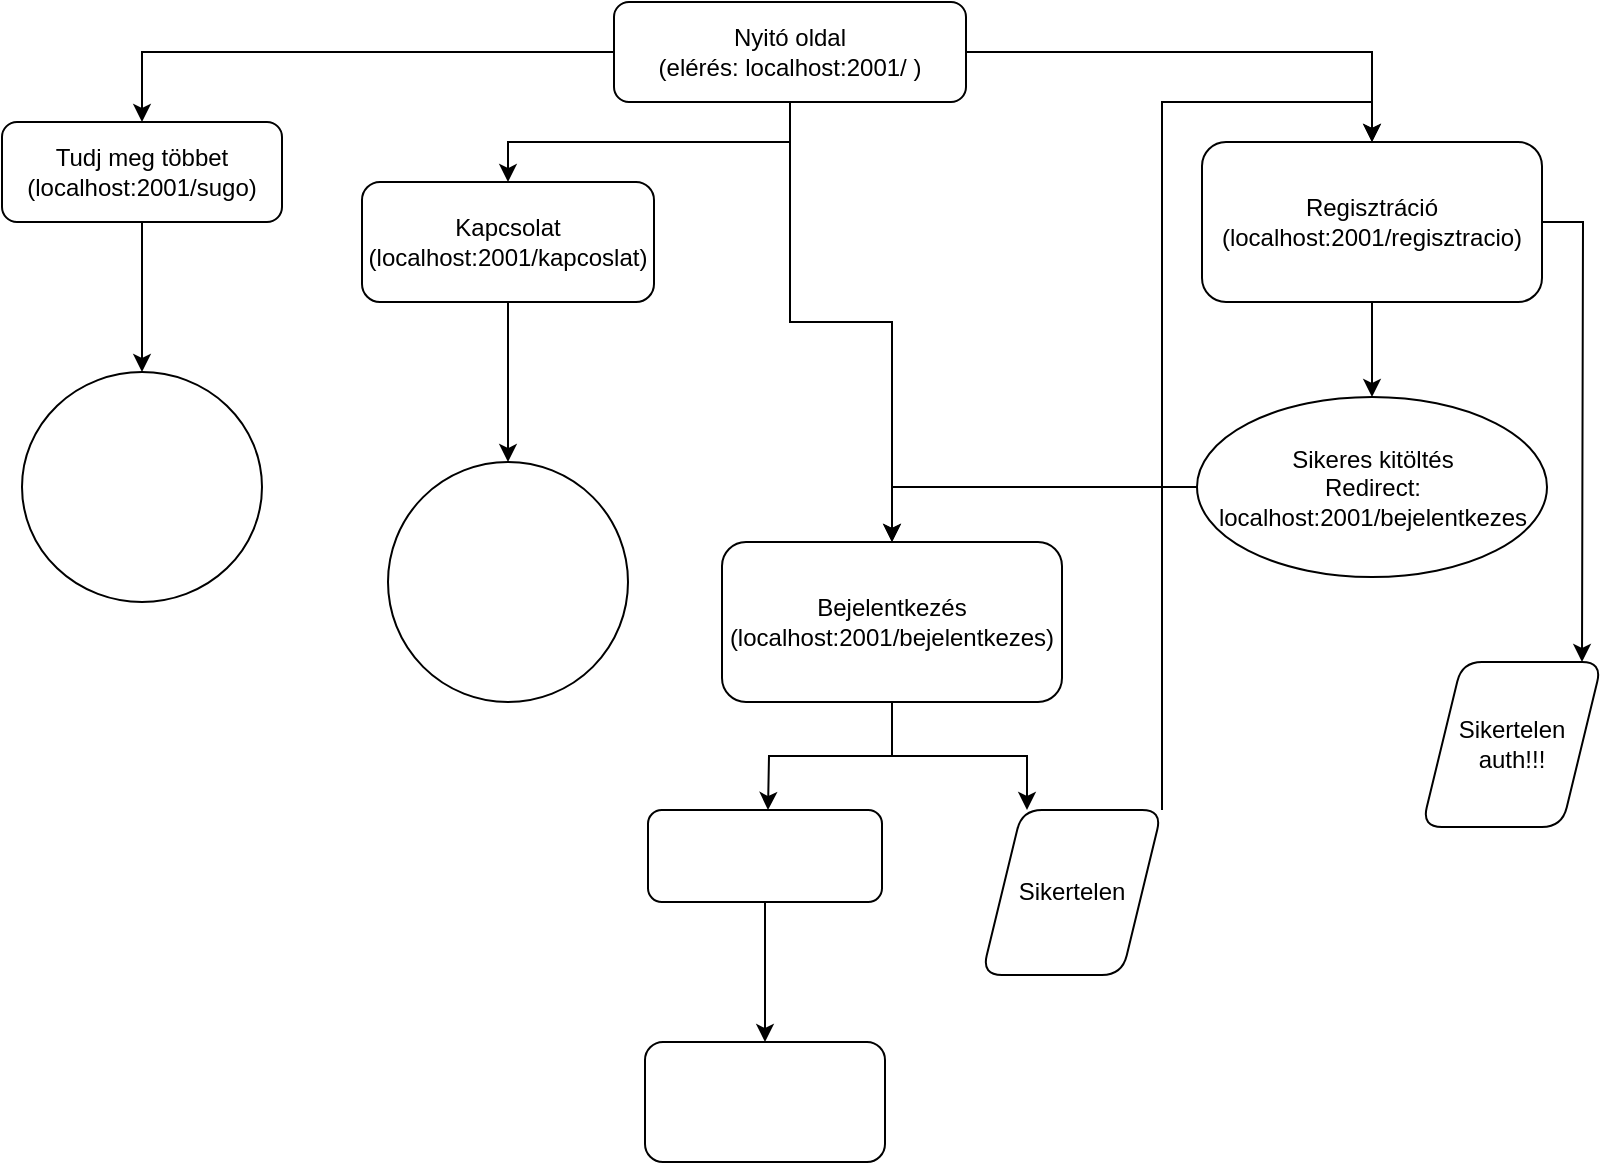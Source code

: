<mxfile version="17.1.3" type="device"><diagram id="YvRU7J22Ib_CGNg3H0rv" name="Page-1"><mxGraphModel dx="470" dy="747" grid="1" gridSize="10" guides="1" tooltips="1" connect="1" arrows="1" fold="1" page="1" pageScale="1" pageWidth="827" pageHeight="1169" math="0" shadow="0"><root><mxCell id="0"/><mxCell id="1" parent="0"/><mxCell id="DyRhibMBQGO0qN4ikF7b-3" value="" style="edgeStyle=orthogonalEdgeStyle;rounded=0;orthogonalLoop=1;jettySize=auto;html=1;" parent="1" source="DyRhibMBQGO0qN4ikF7b-1" target="DyRhibMBQGO0qN4ikF7b-2" edge="1"><mxGeometry relative="1" as="geometry"/></mxCell><mxCell id="DyRhibMBQGO0qN4ikF7b-5" value="" style="edgeStyle=orthogonalEdgeStyle;rounded=0;orthogonalLoop=1;jettySize=auto;html=1;" parent="1" source="DyRhibMBQGO0qN4ikF7b-1" target="DyRhibMBQGO0qN4ikF7b-4" edge="1"><mxGeometry relative="1" as="geometry"/></mxCell><mxCell id="DyRhibMBQGO0qN4ikF7b-12" value="" style="edgeStyle=orthogonalEdgeStyle;rounded=0;orthogonalLoop=1;jettySize=auto;html=1;" parent="1" source="DyRhibMBQGO0qN4ikF7b-1" target="DyRhibMBQGO0qN4ikF7b-11" edge="1"><mxGeometry relative="1" as="geometry"/></mxCell><mxCell id="DyRhibMBQGO0qN4ikF7b-14" style="edgeStyle=orthogonalEdgeStyle;rounded=0;orthogonalLoop=1;jettySize=auto;html=1;entryX=0.5;entryY=0;entryDx=0;entryDy=0;" parent="1" source="DyRhibMBQGO0qN4ikF7b-1" target="DyRhibMBQGO0qN4ikF7b-13" edge="1"><mxGeometry relative="1" as="geometry"/></mxCell><mxCell id="DyRhibMBQGO0qN4ikF7b-1" value="Nyitó oldal&lt;br&gt;(elérés: localhost:2001/ )" style="rounded=1;whiteSpace=wrap;html=1;" parent="1" vertex="1"><mxGeometry x="326" y="20" width="176" height="50" as="geometry"/></mxCell><mxCell id="DyRhibMBQGO0qN4ikF7b-7" value="" style="edgeStyle=orthogonalEdgeStyle;rounded=0;orthogonalLoop=1;jettySize=auto;html=1;" parent="1" source="DyRhibMBQGO0qN4ikF7b-2" target="DyRhibMBQGO0qN4ikF7b-6" edge="1"><mxGeometry relative="1" as="geometry"/></mxCell><mxCell id="DyRhibMBQGO0qN4ikF7b-2" value="Tudj meg többet&lt;br&gt;(localhost:2001/sugo)" style="whiteSpace=wrap;html=1;rounded=1;" parent="1" vertex="1"><mxGeometry x="20" y="80" width="140" height="50" as="geometry"/></mxCell><mxCell id="DyRhibMBQGO0qN4ikF7b-9" value="" style="edgeStyle=orthogonalEdgeStyle;rounded=0;orthogonalLoop=1;jettySize=auto;html=1;" parent="1" source="DyRhibMBQGO0qN4ikF7b-4" target="DyRhibMBQGO0qN4ikF7b-8" edge="1"><mxGeometry relative="1" as="geometry"/></mxCell><mxCell id="DyRhibMBQGO0qN4ikF7b-4" value="Kapcsolat&lt;br&gt;(localhost:2001/kapcoslat)" style="whiteSpace=wrap;html=1;rounded=1;" parent="1" vertex="1"><mxGeometry x="200" y="110" width="146" height="60" as="geometry"/></mxCell><mxCell id="DyRhibMBQGO0qN4ikF7b-6" value="" style="ellipse;whiteSpace=wrap;html=1;rounded=1;" parent="1" vertex="1"><mxGeometry x="30" y="205" width="120" height="115" as="geometry"/></mxCell><mxCell id="DyRhibMBQGO0qN4ikF7b-8" value="" style="ellipse;whiteSpace=wrap;html=1;rounded=1;" parent="1" vertex="1"><mxGeometry x="213" y="250" width="120" height="120" as="geometry"/></mxCell><mxCell id="DyRhibMBQGO0qN4ikF7b-16" value="" style="edgeStyle=orthogonalEdgeStyle;rounded=0;orthogonalLoop=1;jettySize=auto;html=1;" parent="1" source="DyRhibMBQGO0qN4ikF7b-11" edge="1"><mxGeometry relative="1" as="geometry"><mxPoint x="403" y="424" as="targetPoint"/></mxGeometry></mxCell><mxCell id="DyRhibMBQGO0qN4ikF7b-18" value="" style="edgeStyle=orthogonalEdgeStyle;rounded=0;orthogonalLoop=1;jettySize=auto;html=1;entryX=0.25;entryY=0;entryDx=0;entryDy=0;" parent="1" source="DyRhibMBQGO0qN4ikF7b-11" target="DyRhibMBQGO0qN4ikF7b-17" edge="1"><mxGeometry relative="1" as="geometry"/></mxCell><mxCell id="DyRhibMBQGO0qN4ikF7b-11" value="Bejelentkezés&lt;br&gt;(localhost:2001/bejelentkezes)" style="whiteSpace=wrap;html=1;rounded=1;" parent="1" vertex="1"><mxGeometry x="380" y="290" width="170" height="80" as="geometry"/></mxCell><mxCell id="DyRhibMBQGO0qN4ikF7b-22" value="" style="edgeStyle=orthogonalEdgeStyle;rounded=0;orthogonalLoop=1;jettySize=auto;html=1;" parent="1" source="DyRhibMBQGO0qN4ikF7b-13" target="DyRhibMBQGO0qN4ikF7b-21" edge="1"><mxGeometry relative="1" as="geometry"/></mxCell><mxCell id="I_3d1M7UOcHfBAq7iM_r-2" style="edgeStyle=orthogonalEdgeStyle;rounded=0;orthogonalLoop=1;jettySize=auto;html=1;" edge="1" parent="1" source="DyRhibMBQGO0qN4ikF7b-13"><mxGeometry relative="1" as="geometry"><mxPoint x="810" y="350" as="targetPoint"/></mxGeometry></mxCell><mxCell id="DyRhibMBQGO0qN4ikF7b-13" value="Regisztráció&lt;br&gt;(localhost:2001/regisztracio)" style="whiteSpace=wrap;html=1;rounded=1;" parent="1" vertex="1"><mxGeometry x="620" y="90" width="170" height="80" as="geometry"/></mxCell><mxCell id="DyRhibMBQGO0qN4ikF7b-24" style="edgeStyle=orthogonalEdgeStyle;rounded=0;orthogonalLoop=1;jettySize=auto;html=1;entryX=0.5;entryY=0;entryDx=0;entryDy=0;exitX=1;exitY=0;exitDx=0;exitDy=0;" parent="1" source="DyRhibMBQGO0qN4ikF7b-17" target="DyRhibMBQGO0qN4ikF7b-13" edge="1"><mxGeometry relative="1" as="geometry"/></mxCell><mxCell id="DyRhibMBQGO0qN4ikF7b-17" value="Sikertelen&lt;br&gt;" style="shape=parallelogram;perimeter=parallelogramPerimeter;whiteSpace=wrap;html=1;fixedSize=1;rounded=1;" parent="1" vertex="1"><mxGeometry x="510" y="424" width="90" height="82.5" as="geometry"/></mxCell><mxCell id="DyRhibMBQGO0qN4ikF7b-19" value="" style="rounded=1;whiteSpace=wrap;html=1;" parent="1" vertex="1"><mxGeometry x="341.5" y="540" width="120" height="60" as="geometry"/></mxCell><mxCell id="I_3d1M7UOcHfBAq7iM_r-1" style="edgeStyle=orthogonalEdgeStyle;rounded=0;orthogonalLoop=1;jettySize=auto;html=1;entryX=0.5;entryY=0;entryDx=0;entryDy=0;" edge="1" parent="1" source="DyRhibMBQGO0qN4ikF7b-21" target="DyRhibMBQGO0qN4ikF7b-11"><mxGeometry relative="1" as="geometry"/></mxCell><mxCell id="DyRhibMBQGO0qN4ikF7b-21" value="Sikeres kitöltés&lt;br&gt;Redirect: localhost:2001/bejelentkezes" style="ellipse;whiteSpace=wrap;html=1;rounded=1;" parent="1" vertex="1"><mxGeometry x="617.5" y="217.5" width="175" height="90" as="geometry"/></mxCell><mxCell id="DyRhibMBQGO0qN4ikF7b-28" value="" style="shape=image;html=1;verticalAlign=top;verticalLabelPosition=bottom;labelBackgroundColor=#ffffff;imageAspect=0;aspect=fixed;image=https://cdn0.iconfinder.com/data/icons/heroicons-ui/24/icon-repeat-128.png" parent="1" vertex="1"><mxGeometry x="538.75" y="474" width="32.5" height="32.5" as="geometry"/></mxCell><mxCell id="I_3d1M7UOcHfBAq7iM_r-4" value="" style="edgeStyle=orthogonalEdgeStyle;rounded=0;orthogonalLoop=1;jettySize=auto;html=1;" edge="1" parent="1" source="I_3d1M7UOcHfBAq7iM_r-3" target="DyRhibMBQGO0qN4ikF7b-19"><mxGeometry relative="1" as="geometry"/></mxCell><mxCell id="I_3d1M7UOcHfBAq7iM_r-3" value="" style="rounded=1;whiteSpace=wrap;html=1;" vertex="1" parent="1"><mxGeometry x="343" y="424" width="117" height="46" as="geometry"/></mxCell><mxCell id="I_3d1M7UOcHfBAq7iM_r-5" value="Sikertelen&lt;br&gt;auth!!!" style="shape=parallelogram;perimeter=parallelogramPerimeter;whiteSpace=wrap;html=1;fixedSize=1;rounded=1;" vertex="1" parent="1"><mxGeometry x="730" y="350" width="90" height="82.5" as="geometry"/></mxCell></root></mxGraphModel></diagram></mxfile>